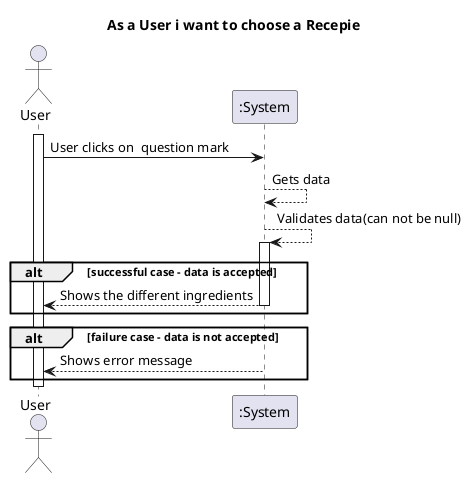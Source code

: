 @startuml
'https://plantuml.com/sequence-diagram
actor "User" as MD
title As a User i want to choose a Recepie

activate MD
MD -> ":System" : User clicks on  question mark
":System" --> ":System" : Gets data
":System" --> ":System" : Validates data(can not be null)
alt successful case - data is accepted
activate ":System"
":System" --> MD : Shows the different ingredients
deactivate ":System"

end

alt failure case - data is not accepted
activate ":System"
":System" --> MD : Shows error message
deactivate ":System"

end
deactivate MD
@enduml